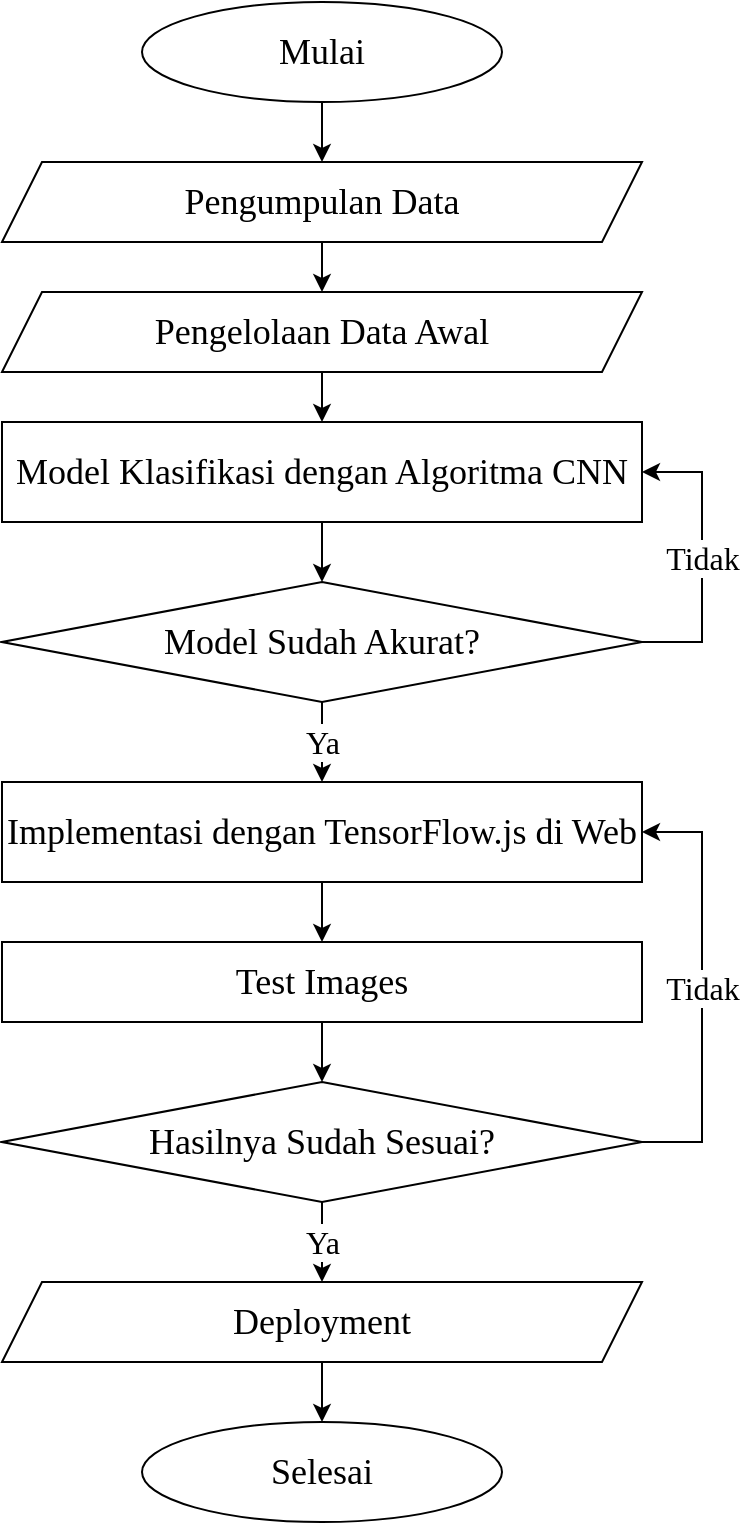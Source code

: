 <mxfile version="20.2.6" type="github">
  <diagram id="NZcnZFmh6wLftyMG3GAL" name="Page-1">
    <mxGraphModel dx="920" dy="504" grid="1" gridSize="10" guides="1" tooltips="1" connect="1" arrows="1" fold="1" page="1" pageScale="1" pageWidth="827" pageHeight="1169" math="0" shadow="0">
      <root>
        <mxCell id="0" />
        <mxCell id="1" parent="0" />
        <mxCell id="Z7-1jIpQj_UgxVCSQVgs-1" style="edgeStyle=orthogonalEdgeStyle;rounded=0;orthogonalLoop=1;jettySize=auto;html=1;exitX=0.5;exitY=1;exitDx=0;exitDy=0;entryX=0.5;entryY=0;entryDx=0;entryDy=0;" edge="1" parent="1" source="Z7-1jIpQj_UgxVCSQVgs-2" target="Z7-1jIpQj_UgxVCSQVgs-5">
          <mxGeometry relative="1" as="geometry" />
        </mxCell>
        <mxCell id="Z7-1jIpQj_UgxVCSQVgs-2" value="Mulai" style="ellipse;whiteSpace=wrap;html=1;fontSize=18;fontFamily=Times New Roman;" vertex="1" parent="1">
          <mxGeometry x="310" y="30" width="180" height="50" as="geometry" />
        </mxCell>
        <mxCell id="Z7-1jIpQj_UgxVCSQVgs-4" style="edgeStyle=orthogonalEdgeStyle;rounded=0;orthogonalLoop=1;jettySize=auto;html=1;exitX=0.5;exitY=1;exitDx=0;exitDy=0;entryX=0.5;entryY=0;entryDx=0;entryDy=0;" edge="1" parent="1" source="Z7-1jIpQj_UgxVCSQVgs-5" target="Z7-1jIpQj_UgxVCSQVgs-7">
          <mxGeometry relative="1" as="geometry" />
        </mxCell>
        <mxCell id="Z7-1jIpQj_UgxVCSQVgs-5" value="Pengumpulan Data" style="shape=parallelogram;perimeter=parallelogramPerimeter;whiteSpace=wrap;html=1;fixedSize=1;fontSize=18;fontFamily=Times New Roman;" vertex="1" parent="1">
          <mxGeometry x="240" y="110" width="320" height="40" as="geometry" />
        </mxCell>
        <mxCell id="Z7-1jIpQj_UgxVCSQVgs-55" style="edgeStyle=orthogonalEdgeStyle;rounded=0;orthogonalLoop=1;jettySize=auto;html=1;exitX=0.5;exitY=1;exitDx=0;exitDy=0;" edge="1" parent="1" source="Z7-1jIpQj_UgxVCSQVgs-7" target="Z7-1jIpQj_UgxVCSQVgs-9">
          <mxGeometry relative="1" as="geometry" />
        </mxCell>
        <mxCell id="Z7-1jIpQj_UgxVCSQVgs-7" value="Pengelolaan Data Awal" style="shape=parallelogram;perimeter=parallelogramPerimeter;whiteSpace=wrap;html=1;fixedSize=1;fontSize=18;fontFamily=Times New Roman;" vertex="1" parent="1">
          <mxGeometry x="240" y="175" width="320" height="40" as="geometry" />
        </mxCell>
        <mxCell id="Z7-1jIpQj_UgxVCSQVgs-56" style="edgeStyle=orthogonalEdgeStyle;rounded=0;orthogonalLoop=1;jettySize=auto;html=1;exitX=0.5;exitY=1;exitDx=0;exitDy=0;entryX=0.5;entryY=0;entryDx=0;entryDy=0;" edge="1" parent="1" source="Z7-1jIpQj_UgxVCSQVgs-9" target="Z7-1jIpQj_UgxVCSQVgs-18">
          <mxGeometry relative="1" as="geometry" />
        </mxCell>
        <mxCell id="Z7-1jIpQj_UgxVCSQVgs-9" value="Model Klasifikasi dengan Algoritma CNN" style="rounded=0;whiteSpace=wrap;html=1;fontSize=18;fontFamily=Times New Roman;" vertex="1" parent="1">
          <mxGeometry x="240" y="240" width="320" height="50" as="geometry" />
        </mxCell>
        <mxCell id="Z7-1jIpQj_UgxVCSQVgs-51" style="edgeStyle=orthogonalEdgeStyle;rounded=0;orthogonalLoop=1;jettySize=auto;html=1;exitX=0.5;exitY=1;exitDx=0;exitDy=0;entryX=0.5;entryY=0;entryDx=0;entryDy=0;" edge="1" parent="1" source="Z7-1jIpQj_UgxVCSQVgs-13" target="Z7-1jIpQj_UgxVCSQVgs-49">
          <mxGeometry relative="1" as="geometry" />
        </mxCell>
        <mxCell id="Z7-1jIpQj_UgxVCSQVgs-13" value="Implementasi dengan TensorFlow.js di Web" style="rounded=0;whiteSpace=wrap;html=1;fontSize=18;fontFamily=Times New Roman;" vertex="1" parent="1">
          <mxGeometry x="240" y="420" width="320" height="50" as="geometry" />
        </mxCell>
        <mxCell id="Z7-1jIpQj_UgxVCSQVgs-16" value="Tidak" style="edgeStyle=orthogonalEdgeStyle;rounded=0;orthogonalLoop=1;jettySize=auto;html=1;exitX=1;exitY=0.5;exitDx=0;exitDy=0;entryX=1;entryY=0.5;entryDx=0;entryDy=0;fontSize=16;fontFamily=Times New Roman;" edge="1" parent="1" source="Z7-1jIpQj_UgxVCSQVgs-18" target="Z7-1jIpQj_UgxVCSQVgs-9">
          <mxGeometry relative="1" as="geometry">
            <Array as="points">
              <mxPoint x="590" y="350" />
              <mxPoint x="590" y="265" />
            </Array>
          </mxGeometry>
        </mxCell>
        <mxCell id="Z7-1jIpQj_UgxVCSQVgs-17" value="Ya" style="edgeStyle=orthogonalEdgeStyle;rounded=0;orthogonalLoop=1;jettySize=auto;html=1;exitX=0.5;exitY=1;exitDx=0;exitDy=0;entryX=0.5;entryY=0;entryDx=0;entryDy=0;fontSize=16;fontFamily=Times New Roman;" edge="1" parent="1" source="Z7-1jIpQj_UgxVCSQVgs-18" target="Z7-1jIpQj_UgxVCSQVgs-13">
          <mxGeometry relative="1" as="geometry" />
        </mxCell>
        <mxCell id="Z7-1jIpQj_UgxVCSQVgs-18" value="Model Sudah Akurat?" style="rhombus;whiteSpace=wrap;html=1;fontSize=18;fontFamily=Times New Roman;" vertex="1" parent="1">
          <mxGeometry x="240" y="320" width="320" height="60" as="geometry" />
        </mxCell>
        <mxCell id="Z7-1jIpQj_UgxVCSQVgs-30" value="Selesai" style="ellipse;whiteSpace=wrap;html=1;fontSize=18;fontFamily=Times New Roman;" vertex="1" parent="1">
          <mxGeometry x="310" y="740" width="180" height="50" as="geometry" />
        </mxCell>
        <mxCell id="Z7-1jIpQj_UgxVCSQVgs-46" style="edgeStyle=orthogonalEdgeStyle;rounded=0;orthogonalLoop=1;jettySize=auto;html=1;exitX=0.5;exitY=1;exitDx=0;exitDy=0;entryX=0.5;entryY=0;entryDx=0;entryDy=0;" edge="1" parent="1" source="Z7-1jIpQj_UgxVCSQVgs-32">
          <mxGeometry relative="1" as="geometry">
            <mxPoint x="579" y="185" as="targetPoint" />
          </mxGeometry>
        </mxCell>
        <mxCell id="Z7-1jIpQj_UgxVCSQVgs-33" style="edgeStyle=orthogonalEdgeStyle;rounded=0;orthogonalLoop=1;jettySize=auto;html=1;exitX=0.5;exitY=1;exitDx=0;exitDy=0;entryX=0.5;entryY=0;entryDx=0;entryDy=0;" edge="1" parent="1" source="Z7-1jIpQj_UgxVCSQVgs-34">
          <mxGeometry relative="1" as="geometry">
            <mxPoint x="580" y="255" as="targetPoint" />
          </mxGeometry>
        </mxCell>
        <mxCell id="Z7-1jIpQj_UgxVCSQVgs-44" style="edgeStyle=orthogonalEdgeStyle;rounded=0;orthogonalLoop=1;jettySize=auto;html=1;exitX=0.5;exitY=1;exitDx=0;exitDy=0;entryX=0.5;entryY=0;entryDx=0;entryDy=0;" edge="1" parent="1" source="Z7-1jIpQj_UgxVCSQVgs-36" target="Z7-1jIpQj_UgxVCSQVgs-30">
          <mxGeometry relative="1" as="geometry" />
        </mxCell>
        <mxCell id="Z7-1jIpQj_UgxVCSQVgs-36" value="Deployment" style="shape=parallelogram;perimeter=parallelogramPerimeter;whiteSpace=wrap;html=1;fixedSize=1;fontSize=18;fontFamily=Times New Roman;" vertex="1" parent="1">
          <mxGeometry x="240" y="670" width="320" height="40" as="geometry" />
        </mxCell>
        <mxCell id="Z7-1jIpQj_UgxVCSQVgs-39" value="Ya" style="edgeStyle=orthogonalEdgeStyle;rounded=0;orthogonalLoop=1;jettySize=auto;html=1;exitX=0.5;exitY=1;exitDx=0;exitDy=0;fontSize=16;fontFamily=Times New Roman;" edge="1" parent="1" source="Z7-1jIpQj_UgxVCSQVgs-41" target="Z7-1jIpQj_UgxVCSQVgs-36">
          <mxGeometry relative="1" as="geometry" />
        </mxCell>
        <mxCell id="Z7-1jIpQj_UgxVCSQVgs-40" value="Tidak" style="edgeStyle=orthogonalEdgeStyle;rounded=0;orthogonalLoop=1;jettySize=auto;html=1;exitX=1;exitY=0.5;exitDx=0;exitDy=0;fontSize=16;fontFamily=Times New Roman;entryX=1;entryY=0.5;entryDx=0;entryDy=0;" edge="1" parent="1" source="Z7-1jIpQj_UgxVCSQVgs-41" target="Z7-1jIpQj_UgxVCSQVgs-13">
          <mxGeometry relative="1" as="geometry">
            <mxPoint x="531" y="450" as="targetPoint" />
            <Array as="points">
              <mxPoint x="590" y="600" />
              <mxPoint x="590" y="445" />
            </Array>
          </mxGeometry>
        </mxCell>
        <mxCell id="Z7-1jIpQj_UgxVCSQVgs-41" value="Hasilnya Sudah Sesuai?" style="rhombus;whiteSpace=wrap;html=1;fontSize=18;fontFamily=Times New Roman;" vertex="1" parent="1">
          <mxGeometry x="240" y="570" width="320" height="60" as="geometry" />
        </mxCell>
        <mxCell id="Z7-1jIpQj_UgxVCSQVgs-52" style="edgeStyle=orthogonalEdgeStyle;rounded=0;orthogonalLoop=1;jettySize=auto;html=1;exitX=0.5;exitY=1;exitDx=0;exitDy=0;entryX=0.5;entryY=0;entryDx=0;entryDy=0;" edge="1" parent="1" source="Z7-1jIpQj_UgxVCSQVgs-49" target="Z7-1jIpQj_UgxVCSQVgs-41">
          <mxGeometry relative="1" as="geometry" />
        </mxCell>
        <mxCell id="Z7-1jIpQj_UgxVCSQVgs-49" value="Test Images" style="rounded=0;whiteSpace=wrap;html=1;fontSize=18;fontFamily=Times New Roman;" vertex="1" parent="1">
          <mxGeometry x="240" y="500" width="320" height="40" as="geometry" />
        </mxCell>
      </root>
    </mxGraphModel>
  </diagram>
</mxfile>
